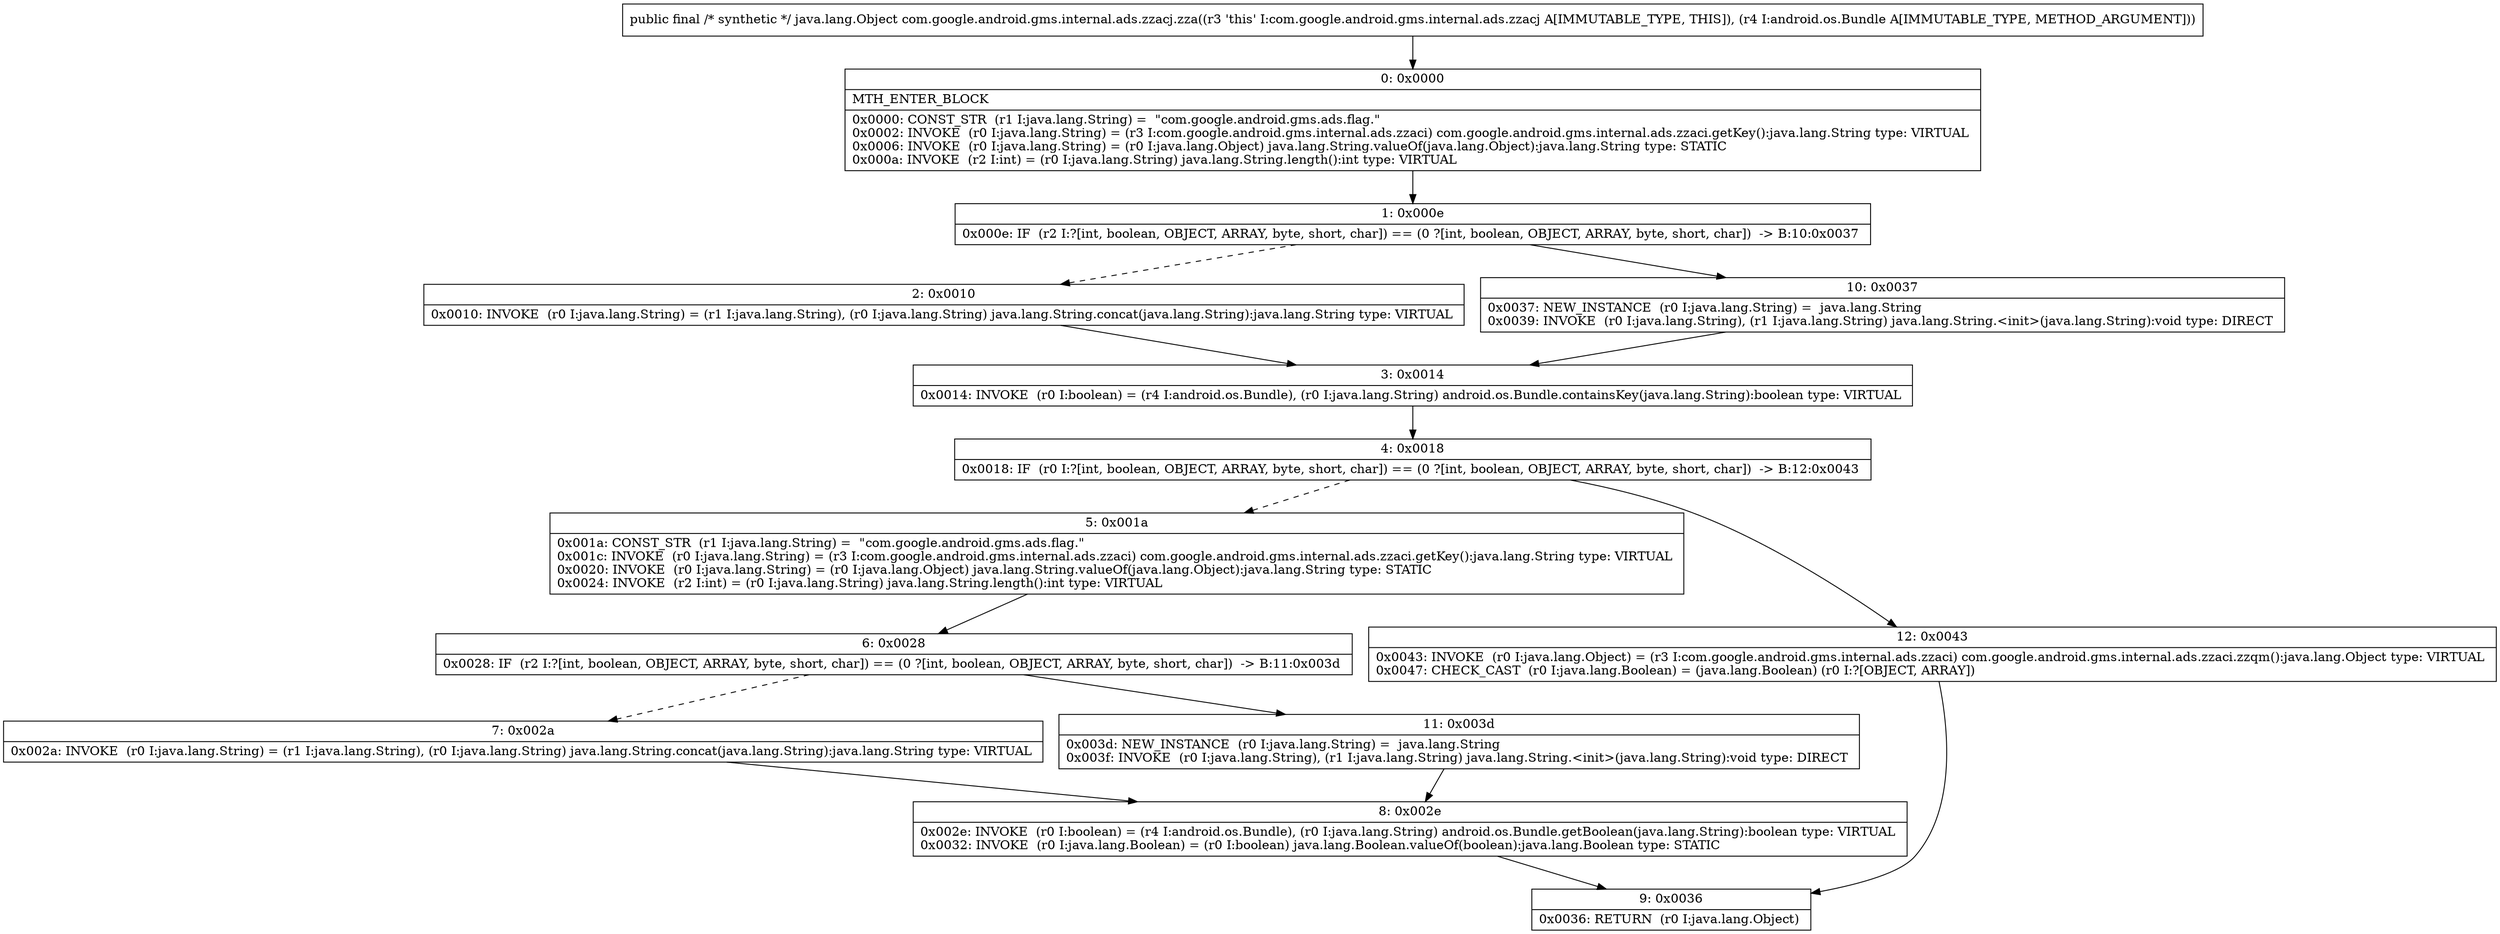 digraph "CFG forcom.google.android.gms.internal.ads.zzacj.zza(Landroid\/os\/Bundle;)Ljava\/lang\/Object;" {
Node_0 [shape=record,label="{0\:\ 0x0000|MTH_ENTER_BLOCK\l|0x0000: CONST_STR  (r1 I:java.lang.String) =  \"com.google.android.gms.ads.flag.\" \l0x0002: INVOKE  (r0 I:java.lang.String) = (r3 I:com.google.android.gms.internal.ads.zzaci) com.google.android.gms.internal.ads.zzaci.getKey():java.lang.String type: VIRTUAL \l0x0006: INVOKE  (r0 I:java.lang.String) = (r0 I:java.lang.Object) java.lang.String.valueOf(java.lang.Object):java.lang.String type: STATIC \l0x000a: INVOKE  (r2 I:int) = (r0 I:java.lang.String) java.lang.String.length():int type: VIRTUAL \l}"];
Node_1 [shape=record,label="{1\:\ 0x000e|0x000e: IF  (r2 I:?[int, boolean, OBJECT, ARRAY, byte, short, char]) == (0 ?[int, boolean, OBJECT, ARRAY, byte, short, char])  \-\> B:10:0x0037 \l}"];
Node_2 [shape=record,label="{2\:\ 0x0010|0x0010: INVOKE  (r0 I:java.lang.String) = (r1 I:java.lang.String), (r0 I:java.lang.String) java.lang.String.concat(java.lang.String):java.lang.String type: VIRTUAL \l}"];
Node_3 [shape=record,label="{3\:\ 0x0014|0x0014: INVOKE  (r0 I:boolean) = (r4 I:android.os.Bundle), (r0 I:java.lang.String) android.os.Bundle.containsKey(java.lang.String):boolean type: VIRTUAL \l}"];
Node_4 [shape=record,label="{4\:\ 0x0018|0x0018: IF  (r0 I:?[int, boolean, OBJECT, ARRAY, byte, short, char]) == (0 ?[int, boolean, OBJECT, ARRAY, byte, short, char])  \-\> B:12:0x0043 \l}"];
Node_5 [shape=record,label="{5\:\ 0x001a|0x001a: CONST_STR  (r1 I:java.lang.String) =  \"com.google.android.gms.ads.flag.\" \l0x001c: INVOKE  (r0 I:java.lang.String) = (r3 I:com.google.android.gms.internal.ads.zzaci) com.google.android.gms.internal.ads.zzaci.getKey():java.lang.String type: VIRTUAL \l0x0020: INVOKE  (r0 I:java.lang.String) = (r0 I:java.lang.Object) java.lang.String.valueOf(java.lang.Object):java.lang.String type: STATIC \l0x0024: INVOKE  (r2 I:int) = (r0 I:java.lang.String) java.lang.String.length():int type: VIRTUAL \l}"];
Node_6 [shape=record,label="{6\:\ 0x0028|0x0028: IF  (r2 I:?[int, boolean, OBJECT, ARRAY, byte, short, char]) == (0 ?[int, boolean, OBJECT, ARRAY, byte, short, char])  \-\> B:11:0x003d \l}"];
Node_7 [shape=record,label="{7\:\ 0x002a|0x002a: INVOKE  (r0 I:java.lang.String) = (r1 I:java.lang.String), (r0 I:java.lang.String) java.lang.String.concat(java.lang.String):java.lang.String type: VIRTUAL \l}"];
Node_8 [shape=record,label="{8\:\ 0x002e|0x002e: INVOKE  (r0 I:boolean) = (r4 I:android.os.Bundle), (r0 I:java.lang.String) android.os.Bundle.getBoolean(java.lang.String):boolean type: VIRTUAL \l0x0032: INVOKE  (r0 I:java.lang.Boolean) = (r0 I:boolean) java.lang.Boolean.valueOf(boolean):java.lang.Boolean type: STATIC \l}"];
Node_9 [shape=record,label="{9\:\ 0x0036|0x0036: RETURN  (r0 I:java.lang.Object) \l}"];
Node_10 [shape=record,label="{10\:\ 0x0037|0x0037: NEW_INSTANCE  (r0 I:java.lang.String) =  java.lang.String \l0x0039: INVOKE  (r0 I:java.lang.String), (r1 I:java.lang.String) java.lang.String.\<init\>(java.lang.String):void type: DIRECT \l}"];
Node_11 [shape=record,label="{11\:\ 0x003d|0x003d: NEW_INSTANCE  (r0 I:java.lang.String) =  java.lang.String \l0x003f: INVOKE  (r0 I:java.lang.String), (r1 I:java.lang.String) java.lang.String.\<init\>(java.lang.String):void type: DIRECT \l}"];
Node_12 [shape=record,label="{12\:\ 0x0043|0x0043: INVOKE  (r0 I:java.lang.Object) = (r3 I:com.google.android.gms.internal.ads.zzaci) com.google.android.gms.internal.ads.zzaci.zzqm():java.lang.Object type: VIRTUAL \l0x0047: CHECK_CAST  (r0 I:java.lang.Boolean) = (java.lang.Boolean) (r0 I:?[OBJECT, ARRAY]) \l}"];
MethodNode[shape=record,label="{public final \/* synthetic *\/ java.lang.Object com.google.android.gms.internal.ads.zzacj.zza((r3 'this' I:com.google.android.gms.internal.ads.zzacj A[IMMUTABLE_TYPE, THIS]), (r4 I:android.os.Bundle A[IMMUTABLE_TYPE, METHOD_ARGUMENT])) }"];
MethodNode -> Node_0;
Node_0 -> Node_1;
Node_1 -> Node_2[style=dashed];
Node_1 -> Node_10;
Node_2 -> Node_3;
Node_3 -> Node_4;
Node_4 -> Node_5[style=dashed];
Node_4 -> Node_12;
Node_5 -> Node_6;
Node_6 -> Node_7[style=dashed];
Node_6 -> Node_11;
Node_7 -> Node_8;
Node_8 -> Node_9;
Node_10 -> Node_3;
Node_11 -> Node_8;
Node_12 -> Node_9;
}

